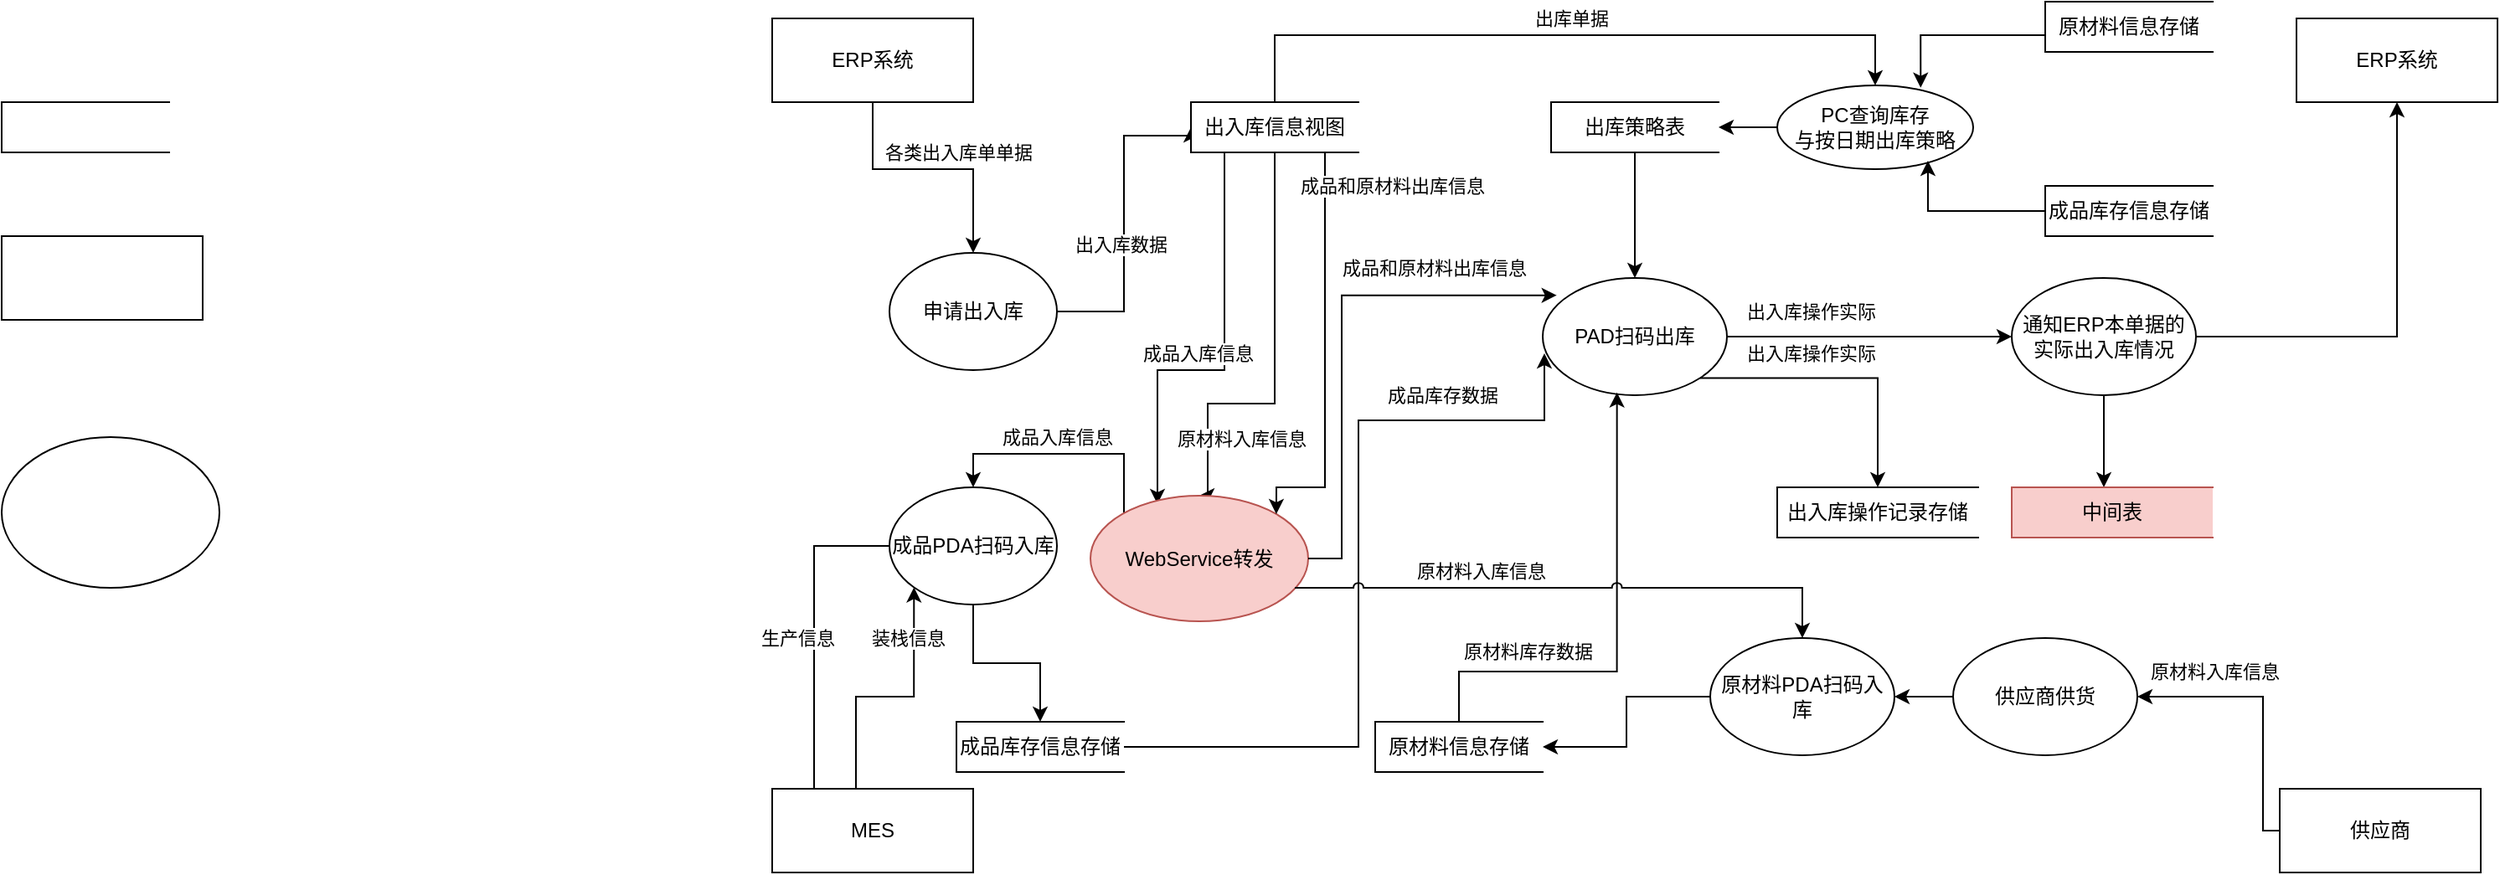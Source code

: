 <mxfile version="24.2.1" type="github">
  <diagram name="第 1 页" id="GwWL48kWU6Y4ENLvr92-">
    <mxGraphModel dx="1221" dy="662" grid="1" gridSize="10" guides="1" tooltips="1" connect="1" arrows="1" fold="1" page="1" pageScale="1" pageWidth="827" pageHeight="1169" math="0" shadow="0">
      <root>
        <mxCell id="0" />
        <mxCell id="1" parent="0" />
        <mxCell id="ZooSclxC4xJhElzUtcn8-1" value="" style="html=1;dashed=0;whiteSpace=wrap;shape=partialRectangle;right=0;" vertex="1" parent="1">
          <mxGeometry x="100" y="110" width="100" height="30" as="geometry" />
        </mxCell>
        <mxCell id="ZooSclxC4xJhElzUtcn8-3" value="" style="ellipse;whiteSpace=wrap;html=1;" vertex="1" parent="1">
          <mxGeometry x="100" y="310" width="130" height="90" as="geometry" />
        </mxCell>
        <mxCell id="ZooSclxC4xJhElzUtcn8-4" value="" style="rounded=0;whiteSpace=wrap;html=1;" vertex="1" parent="1">
          <mxGeometry x="100" y="190" width="120" height="50" as="geometry" />
        </mxCell>
        <mxCell id="ZooSclxC4xJhElzUtcn8-104" style="edgeStyle=orthogonalEdgeStyle;rounded=0;orthogonalLoop=1;jettySize=auto;html=1;entryX=0.5;entryY=0;entryDx=0;entryDy=0;" edge="1" parent="1" source="ZooSclxC4xJhElzUtcn8-5" target="ZooSclxC4xJhElzUtcn8-6">
          <mxGeometry relative="1" as="geometry">
            <Array as="points">
              <mxPoint x="620" y="150" />
              <mxPoint x="680" y="150" />
            </Array>
          </mxGeometry>
        </mxCell>
        <mxCell id="ZooSclxC4xJhElzUtcn8-105" value="各类出入库单单据" style="edgeLabel;html=1;align=center;verticalAlign=middle;resizable=0;points=[];" vertex="1" connectable="0" parent="ZooSclxC4xJhElzUtcn8-104">
          <mxGeometry x="-0.089" y="-2" relative="1" as="geometry">
            <mxPoint x="22" y="-12" as="offset" />
          </mxGeometry>
        </mxCell>
        <mxCell id="ZooSclxC4xJhElzUtcn8-5" value="ERP系统" style="rounded=0;whiteSpace=wrap;html=1;" vertex="1" parent="1">
          <mxGeometry x="560" y="60" width="120" height="50" as="geometry" />
        </mxCell>
        <mxCell id="ZooSclxC4xJhElzUtcn8-11" style="edgeStyle=orthogonalEdgeStyle;rounded=0;orthogonalLoop=1;jettySize=auto;html=1;entryX=0;entryY=0.5;entryDx=0;entryDy=0;" edge="1" parent="1" source="ZooSclxC4xJhElzUtcn8-6" target="ZooSclxC4xJhElzUtcn8-10">
          <mxGeometry relative="1" as="geometry">
            <Array as="points">
              <mxPoint x="770" y="235" />
              <mxPoint x="770" y="130" />
              <mxPoint x="810" y="130" />
            </Array>
          </mxGeometry>
        </mxCell>
        <mxCell id="ZooSclxC4xJhElzUtcn8-12" value="出入库数据" style="edgeLabel;html=1;align=center;verticalAlign=middle;resizable=0;points=[];" vertex="1" connectable="0" parent="ZooSclxC4xJhElzUtcn8-11">
          <mxGeometry x="-0.398" y="2" relative="1" as="geometry">
            <mxPoint y="-23" as="offset" />
          </mxGeometry>
        </mxCell>
        <mxCell id="ZooSclxC4xJhElzUtcn8-6" value="申请出入库" style="ellipse;whiteSpace=wrap;html=1;" vertex="1" parent="1">
          <mxGeometry x="630" y="200" width="100" height="70" as="geometry" />
        </mxCell>
        <mxCell id="ZooSclxC4xJhElzUtcn8-60" style="edgeStyle=orthogonalEdgeStyle;rounded=0;orthogonalLoop=1;jettySize=auto;html=1;" edge="1" parent="1" source="ZooSclxC4xJhElzUtcn8-10">
          <mxGeometry relative="1" as="geometry">
            <mxPoint x="790" y="350" as="targetPoint" />
            <Array as="points">
              <mxPoint x="830" y="270" />
              <mxPoint x="790" y="270" />
            </Array>
          </mxGeometry>
        </mxCell>
        <mxCell id="ZooSclxC4xJhElzUtcn8-61" value="成品入库信息" style="edgeLabel;html=1;align=center;verticalAlign=middle;resizable=0;points=[];" vertex="1" connectable="0" parent="ZooSclxC4xJhElzUtcn8-60">
          <mxGeometry x="0.348" y="4" relative="1" as="geometry">
            <mxPoint x="22" y="-14" as="offset" />
          </mxGeometry>
        </mxCell>
        <mxCell id="ZooSclxC4xJhElzUtcn8-86" style="edgeStyle=orthogonalEdgeStyle;rounded=0;orthogonalLoop=1;jettySize=auto;html=1;entryX=0.5;entryY=0;entryDx=0;entryDy=0;" edge="1" parent="1" source="ZooSclxC4xJhElzUtcn8-10" target="ZooSclxC4xJhElzUtcn8-83">
          <mxGeometry relative="1" as="geometry">
            <Array as="points">
              <mxPoint x="860" y="70" />
              <mxPoint x="1219" y="70" />
            </Array>
          </mxGeometry>
        </mxCell>
        <mxCell id="ZooSclxC4xJhElzUtcn8-87" value="出库单据" style="edgeLabel;html=1;align=center;verticalAlign=middle;resizable=0;points=[];" vertex="1" connectable="0" parent="ZooSclxC4xJhElzUtcn8-86">
          <mxGeometry x="-0.065" y="5" relative="1" as="geometry">
            <mxPoint x="16" y="-5" as="offset" />
          </mxGeometry>
        </mxCell>
        <mxCell id="ZooSclxC4xJhElzUtcn8-10" value="出入库信息视图" style="html=1;dashed=0;whiteSpace=wrap;shape=partialRectangle;right=0;" vertex="1" parent="1">
          <mxGeometry x="810" y="110" width="100" height="30" as="geometry" />
        </mxCell>
        <mxCell id="ZooSclxC4xJhElzUtcn8-30" style="edgeStyle=orthogonalEdgeStyle;rounded=0;orthogonalLoop=1;jettySize=auto;html=1;entryX=0;entryY=0.5;entryDx=0;entryDy=0;" edge="1" parent="1">
          <mxGeometry relative="1" as="geometry">
            <mxPoint x="585" y="520" as="sourcePoint" />
            <mxPoint x="655" y="375" as="targetPoint" />
            <Array as="points">
              <mxPoint x="585" y="375" />
            </Array>
          </mxGeometry>
        </mxCell>
        <mxCell id="ZooSclxC4xJhElzUtcn8-31" value="生产信息" style="edgeLabel;html=1;align=center;verticalAlign=middle;resizable=0;points=[];" vertex="1" connectable="0" parent="ZooSclxC4xJhElzUtcn8-30">
          <mxGeometry x="-0.067" relative="1" as="geometry">
            <mxPoint x="-10" y="10" as="offset" />
          </mxGeometry>
        </mxCell>
        <mxCell id="ZooSclxC4xJhElzUtcn8-106" style="edgeStyle=orthogonalEdgeStyle;rounded=0;orthogonalLoop=1;jettySize=auto;html=1;entryX=0;entryY=1;entryDx=0;entryDy=0;" edge="1" parent="1" source="ZooSclxC4xJhElzUtcn8-14" target="ZooSclxC4xJhElzUtcn8-16">
          <mxGeometry relative="1" as="geometry">
            <Array as="points">
              <mxPoint x="610" y="465" />
              <mxPoint x="645" y="465" />
            </Array>
          </mxGeometry>
        </mxCell>
        <mxCell id="ZooSclxC4xJhElzUtcn8-107" value="装栈信息" style="edgeLabel;html=1;align=center;verticalAlign=middle;resizable=0;points=[];" vertex="1" connectable="0" parent="ZooSclxC4xJhElzUtcn8-106">
          <mxGeometry x="0.514" y="4" relative="1" as="geometry">
            <mxPoint y="-8" as="offset" />
          </mxGeometry>
        </mxCell>
        <mxCell id="ZooSclxC4xJhElzUtcn8-14" value="MES" style="rounded=0;whiteSpace=wrap;html=1;" vertex="1" parent="1">
          <mxGeometry x="560" y="520" width="120" height="50" as="geometry" />
        </mxCell>
        <mxCell id="ZooSclxC4xJhElzUtcn8-34" style="edgeStyle=orthogonalEdgeStyle;rounded=0;orthogonalLoop=1;jettySize=auto;html=1;entryX=0.5;entryY=0;entryDx=0;entryDy=0;" edge="1" parent="1" source="ZooSclxC4xJhElzUtcn8-16" target="ZooSclxC4xJhElzUtcn8-29">
          <mxGeometry relative="1" as="geometry" />
        </mxCell>
        <mxCell id="ZooSclxC4xJhElzUtcn8-16" value="成品PDA扫码入库" style="ellipse;whiteSpace=wrap;html=1;" vertex="1" parent="1">
          <mxGeometry x="630" y="340" width="100" height="70" as="geometry" />
        </mxCell>
        <mxCell id="ZooSclxC4xJhElzUtcn8-44" style="edgeStyle=orthogonalEdgeStyle;rounded=0;orthogonalLoop=1;jettySize=auto;html=1;" edge="1" parent="1" source="ZooSclxC4xJhElzUtcn8-19" target="ZooSclxC4xJhElzUtcn8-43">
          <mxGeometry relative="1" as="geometry" />
        </mxCell>
        <mxCell id="ZooSclxC4xJhElzUtcn8-47" value="出入库操作实际" style="edgeLabel;html=1;align=center;verticalAlign=middle;resizable=0;points=[];" vertex="1" connectable="0" parent="ZooSclxC4xJhElzUtcn8-44">
          <mxGeometry x="-0.333" y="3" relative="1" as="geometry">
            <mxPoint x="-7" y="-12" as="offset" />
          </mxGeometry>
        </mxCell>
        <mxCell id="ZooSclxC4xJhElzUtcn8-100" style="edgeStyle=orthogonalEdgeStyle;rounded=0;orthogonalLoop=1;jettySize=auto;html=1;exitX=1;exitY=1;exitDx=0;exitDy=0;entryX=0.5;entryY=0;entryDx=0;entryDy=0;" edge="1" parent="1" source="ZooSclxC4xJhElzUtcn8-19" target="ZooSclxC4xJhElzUtcn8-36">
          <mxGeometry relative="1" as="geometry" />
        </mxCell>
        <mxCell id="ZooSclxC4xJhElzUtcn8-19" value="PAD扫码出库" style="ellipse;whiteSpace=wrap;html=1;" vertex="1" parent="1">
          <mxGeometry x="1020" y="215" width="110" height="70" as="geometry" />
        </mxCell>
        <mxCell id="ZooSclxC4xJhElzUtcn8-24" style="edgeStyle=orthogonalEdgeStyle;rounded=0;orthogonalLoop=1;jettySize=auto;html=1;entryX=0.403;entryY=0.976;entryDx=0;entryDy=0;entryPerimeter=0;" edge="1" parent="1" source="ZooSclxC4xJhElzUtcn8-23" target="ZooSclxC4xJhElzUtcn8-19">
          <mxGeometry relative="1" as="geometry">
            <Array as="points">
              <mxPoint x="970" y="450" />
              <mxPoint x="1064" y="450" />
            </Array>
          </mxGeometry>
        </mxCell>
        <mxCell id="ZooSclxC4xJhElzUtcn8-26" value="原材料库存数据" style="edgeLabel;html=1;align=center;verticalAlign=middle;resizable=0;points=[];" vertex="1" connectable="0" parent="ZooSclxC4xJhElzUtcn8-24">
          <mxGeometry x="0.13" y="-3" relative="1" as="geometry">
            <mxPoint x="-57" y="28" as="offset" />
          </mxGeometry>
        </mxCell>
        <mxCell id="ZooSclxC4xJhElzUtcn8-23" value="原材料信息存储" style="html=1;dashed=0;whiteSpace=wrap;shape=partialRectangle;right=0;" vertex="1" parent="1">
          <mxGeometry x="920" y="480" width="100" height="30" as="geometry" />
        </mxCell>
        <mxCell id="ZooSclxC4xJhElzUtcn8-40" style="edgeStyle=orthogonalEdgeStyle;rounded=0;orthogonalLoop=1;jettySize=auto;html=1;entryX=0.009;entryY=0.643;entryDx=0;entryDy=0;entryPerimeter=0;jumpStyle=arc;" edge="1" parent="1" source="ZooSclxC4xJhElzUtcn8-29" target="ZooSclxC4xJhElzUtcn8-19">
          <mxGeometry relative="1" as="geometry">
            <mxPoint x="1020" y="260" as="targetPoint" />
            <Array as="points">
              <mxPoint x="910" y="495" />
              <mxPoint x="910" y="300" />
              <mxPoint x="1021" y="300" />
            </Array>
          </mxGeometry>
        </mxCell>
        <mxCell id="ZooSclxC4xJhElzUtcn8-41" value="成品库存数据" style="edgeLabel;html=1;align=center;verticalAlign=middle;resizable=0;points=[];" vertex="1" connectable="0" parent="ZooSclxC4xJhElzUtcn8-40">
          <mxGeometry x="-0.722" y="2" relative="1" as="geometry">
            <mxPoint x="122" y="-208" as="offset" />
          </mxGeometry>
        </mxCell>
        <mxCell id="ZooSclxC4xJhElzUtcn8-29" value="成品库存信息存储" style="html=1;dashed=0;whiteSpace=wrap;shape=partialRectangle;right=0;" vertex="1" parent="1">
          <mxGeometry x="670" y="480" width="100" height="30" as="geometry" />
        </mxCell>
        <mxCell id="ZooSclxC4xJhElzUtcn8-36" value="出入库操作记录存储" style="html=1;dashed=0;whiteSpace=wrap;shape=partialRectangle;right=0;" vertex="1" parent="1">
          <mxGeometry x="1160" y="340" width="120" height="30" as="geometry" />
        </mxCell>
        <mxCell id="ZooSclxC4xJhElzUtcn8-46" style="edgeStyle=orthogonalEdgeStyle;rounded=0;orthogonalLoop=1;jettySize=auto;html=1;" edge="1" parent="1" source="ZooSclxC4xJhElzUtcn8-43" target="ZooSclxC4xJhElzUtcn8-45">
          <mxGeometry relative="1" as="geometry">
            <Array as="points">
              <mxPoint x="1355" y="330" />
              <mxPoint x="1355" y="330" />
            </Array>
          </mxGeometry>
        </mxCell>
        <mxCell id="ZooSclxC4xJhElzUtcn8-49" style="edgeStyle=orthogonalEdgeStyle;rounded=0;orthogonalLoop=1;jettySize=auto;html=1;entryX=0.5;entryY=1;entryDx=0;entryDy=0;" edge="1" parent="1" source="ZooSclxC4xJhElzUtcn8-43" target="ZooSclxC4xJhElzUtcn8-48">
          <mxGeometry relative="1" as="geometry" />
        </mxCell>
        <mxCell id="ZooSclxC4xJhElzUtcn8-43" value="通知ERP本单据的实际出入库情况" style="ellipse;whiteSpace=wrap;html=1;" vertex="1" parent="1">
          <mxGeometry x="1300" y="215" width="110" height="70" as="geometry" />
        </mxCell>
        <mxCell id="ZooSclxC4xJhElzUtcn8-45" value="中间表" style="html=1;dashed=0;whiteSpace=wrap;shape=partialRectangle;right=0;fillColor=#f8cecc;strokeColor=#b85450;" vertex="1" parent="1">
          <mxGeometry x="1300" y="340" width="120" height="30" as="geometry" />
        </mxCell>
        <mxCell id="ZooSclxC4xJhElzUtcn8-48" value="ERP系统" style="rounded=0;whiteSpace=wrap;html=1;" vertex="1" parent="1">
          <mxGeometry x="1470" y="60" width="120" height="50" as="geometry" />
        </mxCell>
        <mxCell id="ZooSclxC4xJhElzUtcn8-53" style="edgeStyle=orthogonalEdgeStyle;rounded=0;orthogonalLoop=1;jettySize=auto;html=1;entryX=1;entryY=0.5;entryDx=0;entryDy=0;" edge="1" parent="1" source="ZooSclxC4xJhElzUtcn8-50" target="ZooSclxC4xJhElzUtcn8-51">
          <mxGeometry relative="1" as="geometry">
            <Array as="points">
              <mxPoint x="1450" y="465" />
            </Array>
          </mxGeometry>
        </mxCell>
        <mxCell id="ZooSclxC4xJhElzUtcn8-54" value="原材料入库信息" style="edgeLabel;html=1;align=center;verticalAlign=middle;resizable=0;points=[];" vertex="1" connectable="0" parent="ZooSclxC4xJhElzUtcn8-53">
          <mxGeometry x="0.45" y="-1" relative="1" as="geometry">
            <mxPoint y="-14" as="offset" />
          </mxGeometry>
        </mxCell>
        <mxCell id="ZooSclxC4xJhElzUtcn8-50" value="供应商" style="rounded=0;whiteSpace=wrap;html=1;" vertex="1" parent="1">
          <mxGeometry x="1460" y="520" width="120" height="50" as="geometry" />
        </mxCell>
        <mxCell id="ZooSclxC4xJhElzUtcn8-57" style="edgeStyle=orthogonalEdgeStyle;rounded=0;orthogonalLoop=1;jettySize=auto;html=1;" edge="1" parent="1" source="ZooSclxC4xJhElzUtcn8-51" target="ZooSclxC4xJhElzUtcn8-56">
          <mxGeometry relative="1" as="geometry" />
        </mxCell>
        <mxCell id="ZooSclxC4xJhElzUtcn8-51" value="供应商供货" style="ellipse;whiteSpace=wrap;html=1;" vertex="1" parent="1">
          <mxGeometry x="1265" y="430" width="110" height="70" as="geometry" />
        </mxCell>
        <mxCell id="ZooSclxC4xJhElzUtcn8-58" style="edgeStyle=orthogonalEdgeStyle;rounded=0;orthogonalLoop=1;jettySize=auto;html=1;entryX=1;entryY=0.5;entryDx=0;entryDy=0;" edge="1" parent="1" source="ZooSclxC4xJhElzUtcn8-56" target="ZooSclxC4xJhElzUtcn8-23">
          <mxGeometry relative="1" as="geometry" />
        </mxCell>
        <mxCell id="ZooSclxC4xJhElzUtcn8-56" value="原材料PDA扫码入库" style="ellipse;whiteSpace=wrap;html=1;" vertex="1" parent="1">
          <mxGeometry x="1120" y="430" width="110" height="70" as="geometry" />
        </mxCell>
        <mxCell id="ZooSclxC4xJhElzUtcn8-64" value="" style="endArrow=classic;html=1;rounded=0;exitX=0.877;exitY=1;exitDx=0;exitDy=0;exitPerimeter=0;edgeStyle=orthogonalEdgeStyle;jumpStyle=arc;entryX=0.5;entryY=0;entryDx=0;entryDy=0;" edge="1" parent="1" source="ZooSclxC4xJhElzUtcn8-10" target="ZooSclxC4xJhElzUtcn8-68">
          <mxGeometry width="50" height="50" relative="1" as="geometry">
            <mxPoint x="990" y="200" as="sourcePoint" />
            <mxPoint x="1110" y="340" as="targetPoint" />
            <Array as="points">
              <mxPoint x="860" y="140" />
              <mxPoint x="860" y="290" />
              <mxPoint x="820" y="290" />
              <mxPoint x="820" y="345" />
            </Array>
          </mxGeometry>
        </mxCell>
        <mxCell id="ZooSclxC4xJhElzUtcn8-67" value="原材料入库信息" style="edgeLabel;html=1;align=center;verticalAlign=middle;resizable=0;points=[];" vertex="1" connectable="0" parent="ZooSclxC4xJhElzUtcn8-64">
          <mxGeometry x="0.167" y="-1" relative="1" as="geometry">
            <mxPoint x="-19" y="40" as="offset" />
          </mxGeometry>
        </mxCell>
        <mxCell id="ZooSclxC4xJhElzUtcn8-69" style="edgeStyle=orthogonalEdgeStyle;rounded=0;orthogonalLoop=1;jettySize=auto;html=1;entryX=0.5;entryY=0;entryDx=0;entryDy=0;" edge="1" parent="1" source="ZooSclxC4xJhElzUtcn8-68" target="ZooSclxC4xJhElzUtcn8-16">
          <mxGeometry relative="1" as="geometry">
            <Array as="points">
              <mxPoint x="770" y="320" />
              <mxPoint x="680" y="320" />
            </Array>
          </mxGeometry>
        </mxCell>
        <mxCell id="ZooSclxC4xJhElzUtcn8-68" value="WebService转发" style="ellipse;whiteSpace=wrap;html=1;fillColor=#f8cecc;strokeColor=#b85450;" vertex="1" parent="1">
          <mxGeometry x="750" y="345" width="130" height="75" as="geometry" />
        </mxCell>
        <mxCell id="ZooSclxC4xJhElzUtcn8-71" style="edgeStyle=orthogonalEdgeStyle;rounded=0;orthogonalLoop=1;jettySize=auto;html=1;entryX=0.5;entryY=0;entryDx=0;entryDy=0;jumpStyle=arc;" edge="1" parent="1" target="ZooSclxC4xJhElzUtcn8-56">
          <mxGeometry relative="1" as="geometry">
            <mxPoint x="872" y="400" as="sourcePoint" />
            <Array as="points">
              <mxPoint x="872" y="400" />
              <mxPoint x="1175" y="400" />
            </Array>
          </mxGeometry>
        </mxCell>
        <mxCell id="ZooSclxC4xJhElzUtcn8-72" value="成品入库信息" style="edgeLabel;html=1;align=center;verticalAlign=middle;resizable=0;points=[];" vertex="1" connectable="0" parent="1">
          <mxGeometry x="730" y="310" as="geometry" />
        </mxCell>
        <mxCell id="ZooSclxC4xJhElzUtcn8-73" value="原材料入库信息" style="edgeLabel;html=1;align=center;verticalAlign=middle;resizable=0;points=[];" vertex="1" connectable="0" parent="1">
          <mxGeometry x="860" y="340.0" as="geometry">
            <mxPoint x="123" y="50" as="offset" />
          </mxGeometry>
        </mxCell>
        <mxCell id="ZooSclxC4xJhElzUtcn8-76" value="" style="endArrow=classic;html=1;rounded=0;entryX=1;entryY=0;entryDx=0;entryDy=0;edgeStyle=orthogonalEdgeStyle;" edge="1" parent="1" target="ZooSclxC4xJhElzUtcn8-68">
          <mxGeometry width="50" height="50" relative="1" as="geometry">
            <mxPoint x="880" y="140" as="sourcePoint" />
            <mxPoint x="960" y="150" as="targetPoint" />
            <Array as="points">
              <mxPoint x="890" y="140" />
              <mxPoint x="890" y="340" />
              <mxPoint x="861" y="340" />
            </Array>
          </mxGeometry>
        </mxCell>
        <mxCell id="ZooSclxC4xJhElzUtcn8-77" value="成品和原材料出库信息" style="edgeLabel;html=1;align=center;verticalAlign=middle;resizable=0;points=[];" vertex="1" connectable="0" parent="ZooSclxC4xJhElzUtcn8-76">
          <mxGeometry x="-0.32" y="2" relative="1" as="geometry">
            <mxPoint x="38" y="-57" as="offset" />
          </mxGeometry>
        </mxCell>
        <mxCell id="ZooSclxC4xJhElzUtcn8-78" style="edgeStyle=orthogonalEdgeStyle;rounded=0;orthogonalLoop=1;jettySize=auto;html=1;entryX=0.076;entryY=0.148;entryDx=0;entryDy=0;entryPerimeter=0;" edge="1" parent="1" source="ZooSclxC4xJhElzUtcn8-68" target="ZooSclxC4xJhElzUtcn8-19">
          <mxGeometry relative="1" as="geometry">
            <Array as="points">
              <mxPoint x="900" y="383" />
              <mxPoint x="900" y="225" />
            </Array>
          </mxGeometry>
        </mxCell>
        <mxCell id="ZooSclxC4xJhElzUtcn8-79" value="成品和原材料出库信息" style="edgeLabel;html=1;align=center;verticalAlign=middle;resizable=0;points=[];" vertex="1" connectable="0" parent="1">
          <mxGeometry x="940" y="180" as="geometry">
            <mxPoint x="15" y="29" as="offset" />
          </mxGeometry>
        </mxCell>
        <mxCell id="ZooSclxC4xJhElzUtcn8-85" style="edgeStyle=orthogonalEdgeStyle;rounded=0;orthogonalLoop=1;jettySize=auto;html=1;entryX=0.5;entryY=0;entryDx=0;entryDy=0;" edge="1" parent="1" source="ZooSclxC4xJhElzUtcn8-81" target="ZooSclxC4xJhElzUtcn8-19">
          <mxGeometry relative="1" as="geometry" />
        </mxCell>
        <mxCell id="ZooSclxC4xJhElzUtcn8-81" value="出库策略表" style="html=1;dashed=0;whiteSpace=wrap;shape=partialRectangle;right=0;" vertex="1" parent="1">
          <mxGeometry x="1025" y="110" width="100" height="30" as="geometry" />
        </mxCell>
        <mxCell id="ZooSclxC4xJhElzUtcn8-84" style="edgeStyle=orthogonalEdgeStyle;rounded=0;orthogonalLoop=1;jettySize=auto;html=1;" edge="1" parent="1" source="ZooSclxC4xJhElzUtcn8-83" target="ZooSclxC4xJhElzUtcn8-81">
          <mxGeometry relative="1" as="geometry" />
        </mxCell>
        <mxCell id="ZooSclxC4xJhElzUtcn8-83" value="PC查询库存&lt;br&gt;与按日期出库策略" style="ellipse;whiteSpace=wrap;html=1;" vertex="1" parent="1">
          <mxGeometry x="1160" y="100" width="117" height="50" as="geometry" />
        </mxCell>
        <mxCell id="ZooSclxC4xJhElzUtcn8-91" value="成品库存信息存储" style="html=1;dashed=0;whiteSpace=wrap;shape=partialRectangle;right=0;" vertex="1" parent="1">
          <mxGeometry x="1320" y="160" width="100" height="30" as="geometry" />
        </mxCell>
        <mxCell id="ZooSclxC4xJhElzUtcn8-93" value="原材料信息存储" style="html=1;dashed=0;whiteSpace=wrap;shape=partialRectangle;right=0;" vertex="1" parent="1">
          <mxGeometry x="1320" y="50" width="100" height="30" as="geometry" />
        </mxCell>
        <mxCell id="ZooSclxC4xJhElzUtcn8-96" style="edgeStyle=orthogonalEdgeStyle;rounded=0;orthogonalLoop=1;jettySize=auto;html=1;entryX=0.732;entryY=0.027;entryDx=0;entryDy=0;entryPerimeter=0;" edge="1" parent="1" source="ZooSclxC4xJhElzUtcn8-93" target="ZooSclxC4xJhElzUtcn8-83">
          <mxGeometry relative="1" as="geometry">
            <Array as="points">
              <mxPoint x="1246" y="70" />
            </Array>
          </mxGeometry>
        </mxCell>
        <mxCell id="ZooSclxC4xJhElzUtcn8-97" style="edgeStyle=orthogonalEdgeStyle;rounded=0;orthogonalLoop=1;jettySize=auto;html=1;entryX=0.769;entryY=0.9;entryDx=0;entryDy=0;entryPerimeter=0;" edge="1" parent="1" source="ZooSclxC4xJhElzUtcn8-91" target="ZooSclxC4xJhElzUtcn8-83">
          <mxGeometry relative="1" as="geometry" />
        </mxCell>
        <mxCell id="ZooSclxC4xJhElzUtcn8-101" value="出入库操作实际" style="edgeLabel;html=1;align=center;verticalAlign=middle;resizable=0;points=[];" vertex="1" connectable="0" parent="1">
          <mxGeometry x="1180" y="260" as="geometry" />
        </mxCell>
      </root>
    </mxGraphModel>
  </diagram>
</mxfile>
